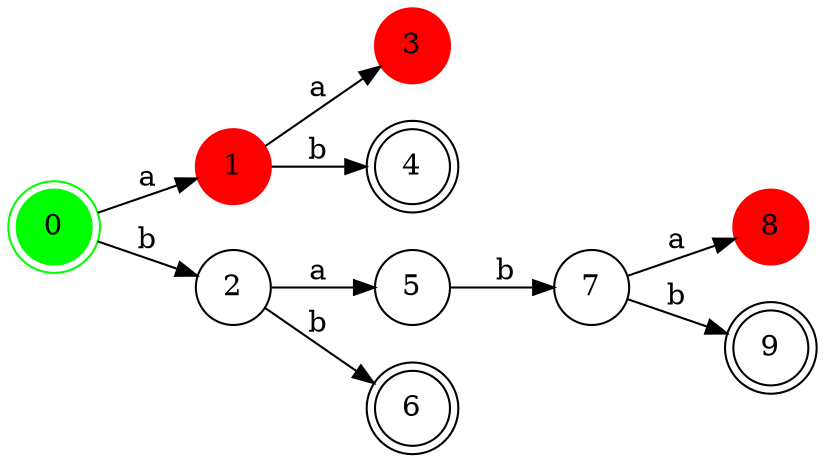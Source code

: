 digraph G {
  graph [rankdir="LR"];
  0 [color="green" shape="doublecircle" style="filled"];
  1 [color="red" shape="circle" style="filled"];
  2 [color="black" shape="circle" style="filled" fillcolor="white"];
  3 [color="red" shape="circle" style="filled"];
  4 [color="black" shape="doublecircle" style="filled"  fillcolor="white"];
  5 [color="black" shape="circle" style="filled"  fillcolor="white"];
  6 [color="black" shape="doublecircle" style="filled" fillcolor="white"];
  7 [color="black" shape="circle" style="filled" fillcolor="white"];
  8 [color="red" shape="circle" style="filled"];
  9 [color="black" shape="doublecircle" style="filled" fillcolor="white"];
  0 -> 1 [label="a"];
  1 -> 3 [label="a"];
  1 -> 4 [label="b"];
  0 -> 2 [label="b"];
  2 -> 5 [label="a"];
  5 -> 7 [label="b"];
  7 -> 8 [label="a"];
  7 -> 9 [label="b"];
  2 -> 6 [label="b"];
}